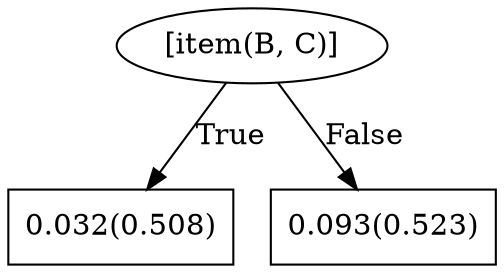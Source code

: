 digraph G{ 
1[label = "[item(B, C)]"];
1 -> 2[label="True"];
1 -> 3[label="False"];
2[shape = box,label = "0.032(0.508)"];
3[shape = box,label = "0.093(0.523)"];
}
